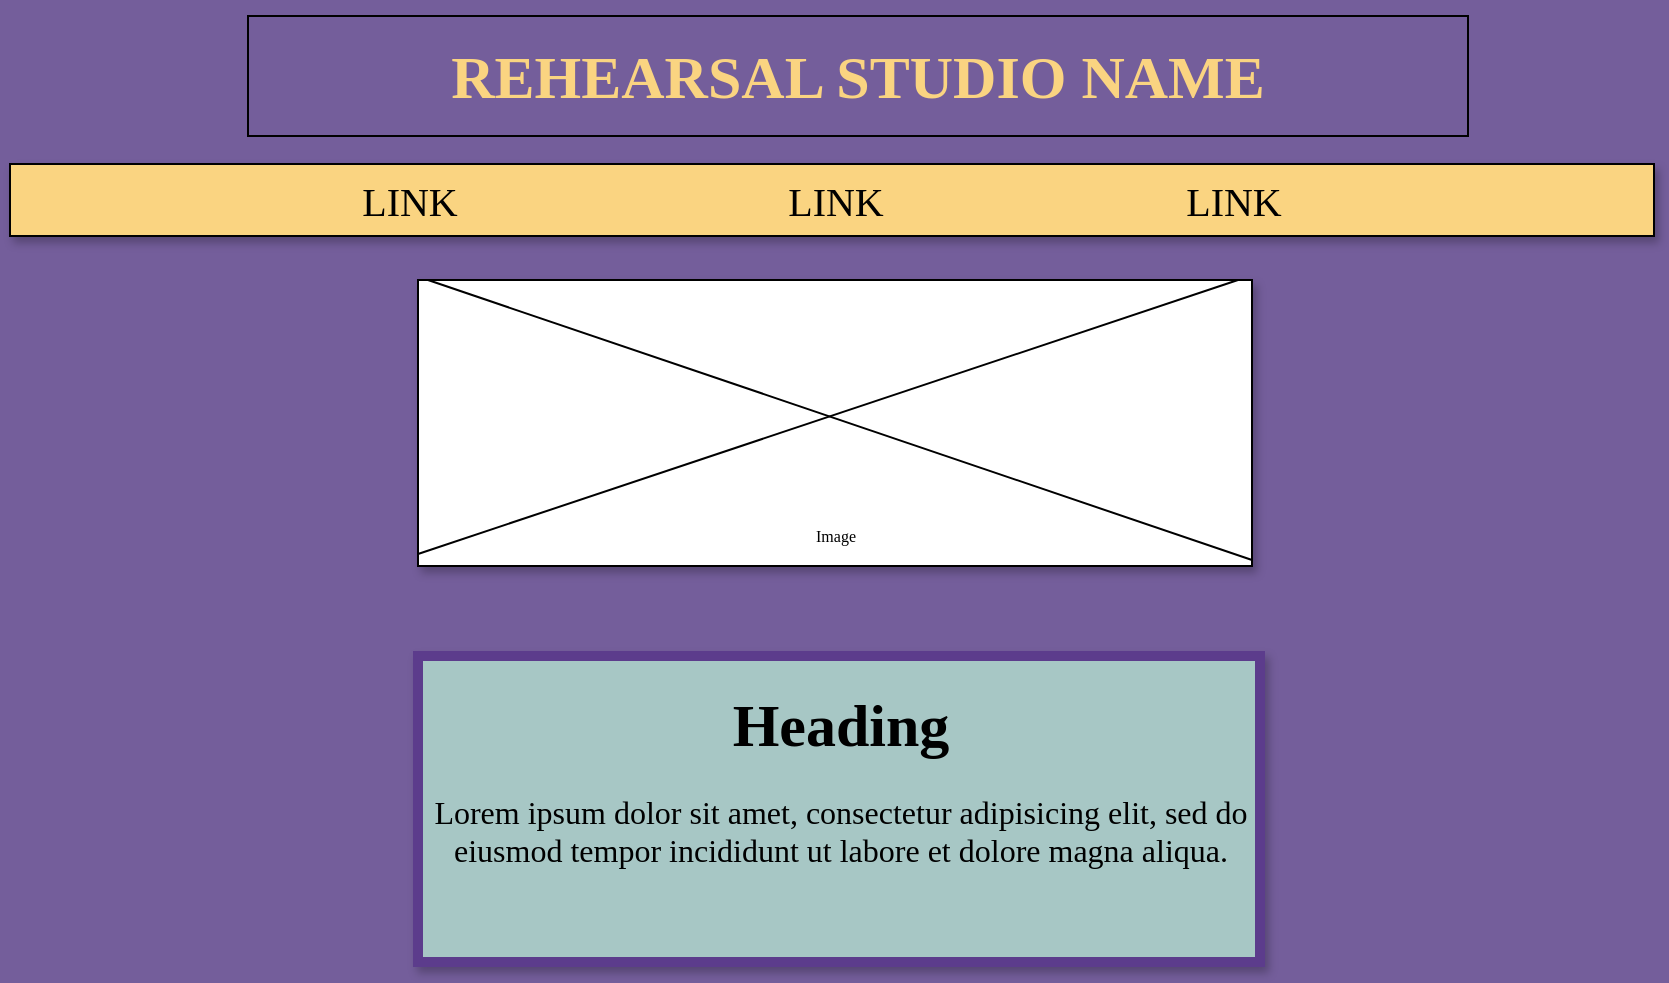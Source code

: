 <mxfile version="20.5.3" type="github" pages="2">
  <diagram id="_7k3OPe7q1mkyan6Cvg_" name="Page-1">
    <mxGraphModel dx="818" dy="414" grid="0" gridSize="10" guides="1" tooltips="1" connect="1" arrows="1" fold="1" page="1" pageScale="1" pageWidth="827" pageHeight="869" background="#745e9b" math="0" shadow="0">
      <root>
        <mxCell id="0" />
        <mxCell id="1" parent="0" />
        <mxCell id="sAqDMg4jpO0Pr-GMLGJR-1" value="" style="rounded=0;whiteSpace=wrap;html=1;labelBackgroundColor=none;fontSize=14;fillColor=#745E9B;" parent="1" vertex="1">
          <mxGeometry x="120" y="13" width="610" height="60" as="geometry" />
        </mxCell>
        <mxCell id="sAqDMg4jpO0Pr-GMLGJR-2" value="" style="rounded=0;whiteSpace=wrap;html=1;labelBackgroundColor=none;fontSize=14;fillColor=#fad481;shadow=1;" parent="1" vertex="1">
          <mxGeometry x="1" y="87" width="822" height="36" as="geometry" />
        </mxCell>
        <mxCell id="sAqDMg4jpO0Pr-GMLGJR-4" value="&lt;h1 style=&quot;font-size: 30px;&quot;&gt;&lt;font style=&quot;font-size: 30px;&quot; face=&quot;Tahoma&quot;&gt;REHEARSAL STUDIO NAME&lt;/font&gt;&lt;/h1&gt;" style="text;html=1;strokeColor=none;fillColor=none;align=center;verticalAlign=middle;whiteSpace=wrap;rounded=0;labelBackgroundColor=none;fontSize=14;fontColor=#FAD481;" parent="1" vertex="1">
          <mxGeometry x="201" y="28" width="448" height="30" as="geometry" />
        </mxCell>
        <mxCell id="sAqDMg4jpO0Pr-GMLGJR-5" value="LINK" style="text;html=1;strokeColor=none;fillColor=none;align=center;verticalAlign=middle;whiteSpace=wrap;rounded=0;labelBackgroundColor=none;fontFamily=Tahoma;fontSize=20;fontColor=#000000;" parent="1" vertex="1">
          <mxGeometry x="384" y="90" width="60" height="30" as="geometry" />
        </mxCell>
        <mxCell id="sAqDMg4jpO0Pr-GMLGJR-6" value="LINK" style="text;html=1;strokeColor=none;fillColor=none;align=center;verticalAlign=middle;whiteSpace=wrap;rounded=0;labelBackgroundColor=none;fontFamily=Tahoma;fontSize=20;fontColor=#000000;" parent="1" vertex="1">
          <mxGeometry x="583" y="90" width="60" height="30" as="geometry" />
        </mxCell>
        <mxCell id="sAqDMg4jpO0Pr-GMLGJR-7" value="LINK" style="text;html=1;strokeColor=none;fillColor=none;align=center;verticalAlign=middle;whiteSpace=wrap;rounded=0;labelBackgroundColor=none;fontFamily=Tahoma;fontSize=20;fontColor=#000000;" parent="1" vertex="1">
          <mxGeometry x="171" y="90" width="60" height="30" as="geometry" />
        </mxCell>
        <mxCell id="sAqDMg4jpO0Pr-GMLGJR-11" value="" style="group;shadow=1;" parent="1" vertex="1" connectable="0">
          <mxGeometry x="205" y="145" width="417" height="143" as="geometry" />
        </mxCell>
        <mxCell id="sAqDMg4jpO0Pr-GMLGJR-8" value="" style="rounded=0;whiteSpace=wrap;html=1;labelBackgroundColor=none;fontFamily=Tahoma;fontSize=20;shadow=1;" parent="sAqDMg4jpO0Pr-GMLGJR-11" vertex="1">
          <mxGeometry width="417" height="143" as="geometry" />
        </mxCell>
        <mxCell id="sAqDMg4jpO0Pr-GMLGJR-9" value="" style="endArrow=none;html=1;rounded=0;fontFamily=Tahoma;fontSize=20;fontColor=#000000;" parent="sAqDMg4jpO0Pr-GMLGJR-11" edge="1">
          <mxGeometry width="50" height="50" relative="1" as="geometry">
            <mxPoint y="137" as="sourcePoint" />
            <mxPoint x="410" as="targetPoint" />
          </mxGeometry>
        </mxCell>
        <mxCell id="sAqDMg4jpO0Pr-GMLGJR-10" value="" style="endArrow=none;html=1;rounded=0;fontFamily=Tahoma;fontSize=20;fontColor=#000000;" parent="sAqDMg4jpO0Pr-GMLGJR-11" edge="1">
          <mxGeometry width="50" height="50" relative="1" as="geometry">
            <mxPoint x="417" y="140" as="sourcePoint" />
            <mxPoint x="5" as="targetPoint" />
          </mxGeometry>
        </mxCell>
        <mxCell id="sAqDMg4jpO0Pr-GMLGJR-16" value="Image" style="text;html=1;strokeColor=none;fillColor=none;align=center;verticalAlign=middle;whiteSpace=wrap;rounded=0;shadow=1;labelBackgroundColor=none;fontFamily=Tahoma;fontSize=8;fontColor=#000000;" parent="sAqDMg4jpO0Pr-GMLGJR-11" vertex="1">
          <mxGeometry x="179" y="113" width="60" height="30" as="geometry" />
        </mxCell>
        <mxCell id="sAqDMg4jpO0Pr-GMLGJR-17" value="&lt;h1 align=&quot;center&quot;&gt;&lt;font style=&quot;font-size: 30px;&quot;&gt;Heading&lt;/font&gt;&lt;/h1&gt;&lt;p style=&quot;font-size: 16px;&quot; align=&quot;center&quot;&gt;Lorem ipsum dolor sit amet, consectetur adipisicing elit, sed do eiusmod tempor incididunt ut labore et dolore magna aliqua.&lt;/p&gt;" style="text;html=1;strokeColor=#5C3C8C;fillColor=#a7c7c5;spacing=5;spacingTop=-4;whiteSpace=wrap;overflow=hidden;rounded=0;shadow=1;labelBackgroundColor=none;fontFamily=Tahoma;fontSize=8;labelBorderColor=none;strokeWidth=5;sketch=0;" parent="1" vertex="1">
          <mxGeometry x="205" y="333" width="421" height="153" as="geometry" />
        </mxCell>
      </root>
    </mxGraphModel>
  </diagram>
  <diagram id="Q9g4dnccZeSaD994zSO4" name="Page-2">
    <mxGraphModel dx="2045" dy="1035" grid="0" gridSize="10" guides="1" tooltips="1" connect="1" arrows="1" fold="1" page="1" pageScale="1" pageWidth="827" pageHeight="869" background="#745E9B" math="0" shadow="0">
      <root>
        <mxCell id="0" />
        <mxCell id="1" parent="0" />
        <mxCell id="CIoJAq4OfzgTdjivAXvc-13" value="" style="rounded=0;whiteSpace=wrap;html=1;labelBackgroundColor=none;fontSize=14;fillColor=#745E9B;" vertex="1" parent="1">
          <mxGeometry x="121" y="18" width="610" height="60" as="geometry" />
        </mxCell>
        <mxCell id="CIoJAq4OfzgTdjivAXvc-14" value="" style="rounded=0;whiteSpace=wrap;html=1;labelBackgroundColor=none;fontSize=14;fillColor=#fad481;shadow=1;" vertex="1" parent="1">
          <mxGeometry x="2" y="92" width="822" height="36" as="geometry" />
        </mxCell>
        <mxCell id="CIoJAq4OfzgTdjivAXvc-15" value="&lt;h1 style=&quot;font-size: 30px;&quot;&gt;&lt;font style=&quot;font-size: 30px;&quot; face=&quot;Tahoma&quot;&gt;REHEARSAL STUDIO NAME&lt;/font&gt;&lt;/h1&gt;" style="text;html=1;strokeColor=none;fillColor=none;align=center;verticalAlign=middle;whiteSpace=wrap;rounded=0;labelBackgroundColor=none;fontSize=14;fontColor=#FAD481;" vertex="1" parent="1">
          <mxGeometry x="202" y="33" width="448" height="30" as="geometry" />
        </mxCell>
        <mxCell id="CIoJAq4OfzgTdjivAXvc-16" value="LINK" style="text;html=1;strokeColor=none;fillColor=none;align=center;verticalAlign=middle;whiteSpace=wrap;rounded=0;labelBackgroundColor=none;fontFamily=Tahoma;fontSize=20;fontColor=#000000;" vertex="1" parent="1">
          <mxGeometry x="385" y="95" width="60" height="30" as="geometry" />
        </mxCell>
        <mxCell id="CIoJAq4OfzgTdjivAXvc-17" value="LINK" style="text;html=1;strokeColor=none;fillColor=none;align=center;verticalAlign=middle;whiteSpace=wrap;rounded=0;labelBackgroundColor=none;fontFamily=Tahoma;fontSize=20;fontColor=#000000;" vertex="1" parent="1">
          <mxGeometry x="584" y="95" width="60" height="30" as="geometry" />
        </mxCell>
        <mxCell id="CIoJAq4OfzgTdjivAXvc-18" value="LINK" style="text;html=1;strokeColor=none;fillColor=none;align=center;verticalAlign=middle;whiteSpace=wrap;rounded=0;labelBackgroundColor=none;fontFamily=Tahoma;fontSize=20;fontColor=#000000;" vertex="1" parent="1">
          <mxGeometry x="172" y="95" width="60" height="30" as="geometry" />
        </mxCell>
        <mxCell id="CIoJAq4OfzgTdjivAXvc-25" value="" style="rounded=0;whiteSpace=wrap;html=1;shadow=1;labelBackgroundColor=none;labelBorderColor=none;sketch=0;strokeColor=#5C3C8C;strokeWidth=5;fontFamily=Tahoma;fontSize=30;fontColor=#000000;fillColor=#a7c7c5;" vertex="1" parent="1">
          <mxGeometry x="210.25" y="199" width="409.5" height="498" as="geometry" />
        </mxCell>
        <mxCell id="CIoJAq4OfzgTdjivAXvc-26" value="" style="rounded=0;whiteSpace=wrap;html=1;shadow=0;labelBackgroundColor=none;labelBorderColor=none;sketch=0;strokeWidth=5;fontFamily=Tahoma;fontSize=30;strokeColor=none;" vertex="1" parent="1">
          <mxGeometry x="342" y="242" width="210" height="35" as="geometry" />
        </mxCell>
        <mxCell id="CIoJAq4OfzgTdjivAXvc-27" value="" style="rounded=0;whiteSpace=wrap;html=1;shadow=0;labelBackgroundColor=none;labelBorderColor=none;sketch=0;strokeWidth=5;fontFamily=Tahoma;fontSize=30;strokeColor=none;" vertex="1" parent="1">
          <mxGeometry x="342" y="309" width="210" height="35" as="geometry" />
        </mxCell>
        <mxCell id="CIoJAq4OfzgTdjivAXvc-28" value="" style="rounded=0;whiteSpace=wrap;html=1;shadow=0;labelBackgroundColor=none;labelBorderColor=none;sketch=0;strokeWidth=5;fontFamily=Tahoma;fontSize=30;strokeColor=none;" vertex="1" parent="1">
          <mxGeometry x="342" y="504" width="210" height="35" as="geometry" />
        </mxCell>
        <mxCell id="CIoJAq4OfzgTdjivAXvc-29" value="" style="rounded=0;whiteSpace=wrap;html=1;shadow=0;labelBackgroundColor=none;labelBorderColor=none;sketch=0;strokeWidth=5;fontFamily=Tahoma;fontSize=30;strokeColor=none;" vertex="1" parent="1">
          <mxGeometry x="387" y="374" width="120" height="100" as="geometry" />
        </mxCell>
        <mxCell id="CIoJAq4OfzgTdjivAXvc-30" value="" style="rounded=0;whiteSpace=wrap;html=1;shadow=0;labelBackgroundColor=none;labelBorderColor=none;sketch=0;strokeWidth=5;fontFamily=Tahoma;fontSize=30;strokeColor=none;" vertex="1" parent="1">
          <mxGeometry x="342" y="569" width="208" height="35" as="geometry" />
        </mxCell>
        <mxCell id="CIoJAq4OfzgTdjivAXvc-32" value="Field:" style="text;html=1;strokeColor=none;fillColor=none;align=center;verticalAlign=middle;whiteSpace=wrap;rounded=0;shadow=0;labelBackgroundColor=none;labelBorderColor=none;sketch=0;strokeWidth=5;fontFamily=Tahoma;fontSize=18;fontColor=#000000;" vertex="1" parent="1">
          <mxGeometry x="239" y="242" width="60" height="30" as="geometry" />
        </mxCell>
        <mxCell id="CIoJAq4OfzgTdjivAXvc-33" value="Field:" style="text;html=1;strokeColor=none;fillColor=none;align=center;verticalAlign=middle;whiteSpace=wrap;rounded=0;shadow=0;labelBackgroundColor=none;labelBorderColor=none;sketch=0;strokeWidth=5;fontFamily=Tahoma;fontSize=18;fontColor=#000000;" vertex="1" parent="1">
          <mxGeometry x="239" y="309" width="60" height="30" as="geometry" />
        </mxCell>
        <mxCell id="CIoJAq4OfzgTdjivAXvc-34" value="Field:" style="text;html=1;strokeColor=none;fillColor=none;align=center;verticalAlign=middle;whiteSpace=wrap;rounded=0;shadow=0;labelBackgroundColor=none;labelBorderColor=none;sketch=0;strokeWidth=5;fontFamily=Tahoma;fontSize=18;fontColor=#000000;" vertex="1" parent="1">
          <mxGeometry x="239" y="409" width="60" height="30" as="geometry" />
        </mxCell>
        <mxCell id="CIoJAq4OfzgTdjivAXvc-35" value="Field:" style="text;html=1;strokeColor=none;fillColor=none;align=center;verticalAlign=middle;whiteSpace=wrap;rounded=0;shadow=0;labelBackgroundColor=none;labelBorderColor=none;sketch=0;strokeWidth=5;fontFamily=Tahoma;fontSize=18;fontColor=#000000;" vertex="1" parent="1">
          <mxGeometry x="239" y="509" width="60" height="30" as="geometry" />
        </mxCell>
        <mxCell id="CIoJAq4OfzgTdjivAXvc-36" value="Field:" style="text;html=1;strokeColor=none;fillColor=none;align=center;verticalAlign=middle;whiteSpace=wrap;rounded=0;shadow=0;labelBackgroundColor=none;labelBorderColor=none;sketch=0;strokeWidth=5;fontFamily=Tahoma;fontSize=18;fontColor=#000000;" vertex="1" parent="1">
          <mxGeometry x="239" y="571.5" width="60" height="30" as="geometry" />
        </mxCell>
        <mxCell id="CIoJAq4OfzgTdjivAXvc-37" value="" style="rounded=0;whiteSpace=wrap;html=1;shadow=0;labelBackgroundColor=none;labelBorderColor=none;sketch=0;strokeColor=#5C3C8C;strokeWidth=5;fontFamily=Tahoma;fontSize=18;fontColor=#000000;fillColor=#a7c7c5;" vertex="1" parent="1">
          <mxGeometry x="364" y="634" width="102" height="37" as="geometry" />
        </mxCell>
        <mxCell id="CIoJAq4OfzgTdjivAXvc-38" value="Submit" style="text;html=1;strokeColor=none;fillColor=none;align=center;verticalAlign=middle;whiteSpace=wrap;rounded=0;shadow=0;labelBackgroundColor=none;labelBorderColor=none;sketch=0;strokeWidth=5;fontFamily=Tahoma;fontSize=18;fontColor=#000000;" vertex="1" parent="1">
          <mxGeometry x="384" y="634" width="60" height="30" as="geometry" />
        </mxCell>
        <mxCell id="CIoJAq4OfzgTdjivAXvc-39" value="&lt;b&gt;&lt;font style=&quot;font-size: 26px;&quot;&gt;FORM&lt;/font&gt;&lt;/b&gt;" style="text;html=1;strokeColor=none;fillColor=none;align=center;verticalAlign=middle;whiteSpace=wrap;rounded=0;labelBackgroundColor=none;fontSize=14;fontColor=#FAD481;labelBorderColor=default;" vertex="1" parent="1">
          <mxGeometry x="189" y="153" width="448" height="30" as="geometry" />
        </mxCell>
      </root>
    </mxGraphModel>
  </diagram>
</mxfile>
